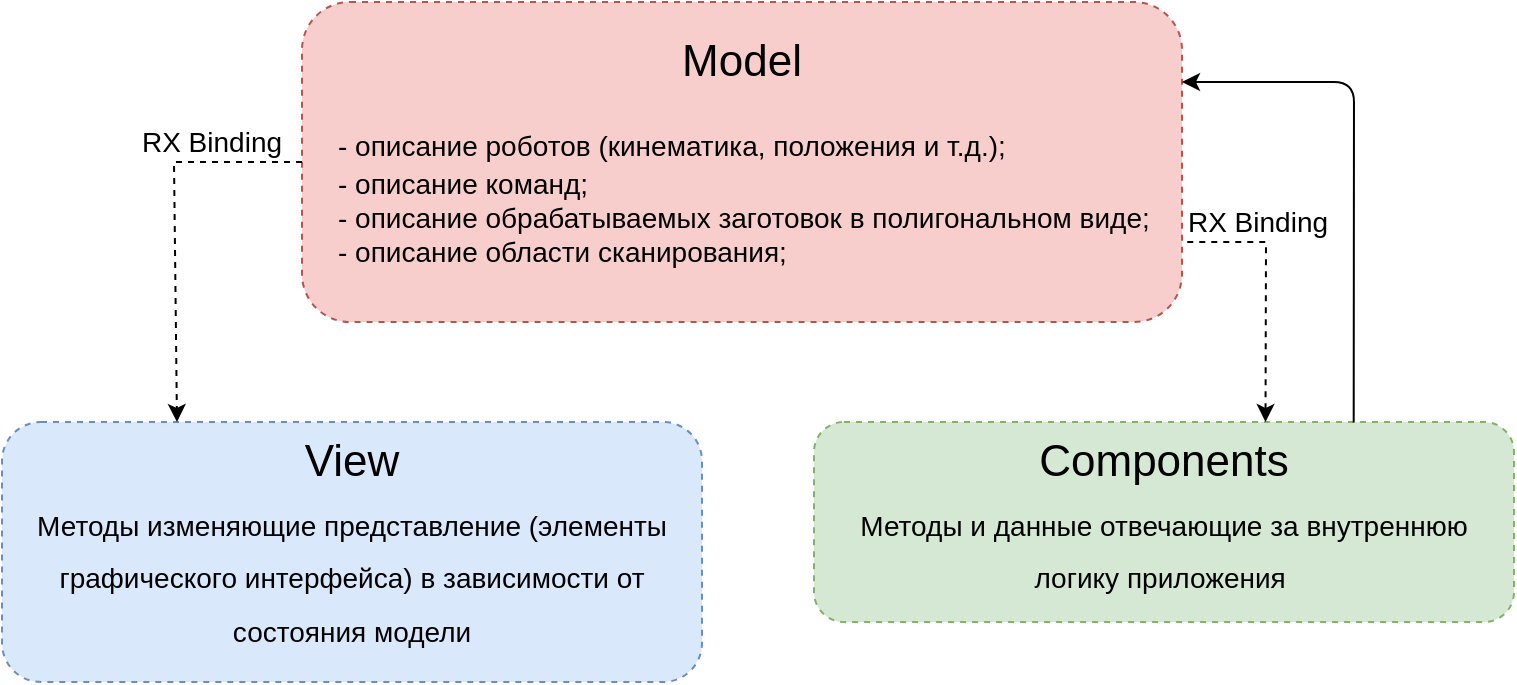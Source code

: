 <mxfile version="13.9.8" type="github">
  <diagram id="cun0R81KD2xrrdPtLENM" name="Page-1">
    <mxGraphModel dx="865" dy="436" grid="1" gridSize="10" guides="1" tooltips="1" connect="1" arrows="1" fold="1" page="1" pageScale="1" pageWidth="827" pageHeight="1169" math="0" shadow="0">
      <root>
        <mxCell id="0" />
        <mxCell id="1" parent="0" />
        <mxCell id="L10yqWbwLbxvtbt3anjW-1" value="" style="rounded=1;whiteSpace=wrap;html=1;dashed=1;fillColor=#f8cecc;strokeColor=#b85450;" vertex="1" parent="1">
          <mxGeometry x="194" y="90" width="440" height="160" as="geometry" />
        </mxCell>
        <mxCell id="L10yqWbwLbxvtbt3anjW-2" value="Model" style="text;html=1;strokeColor=none;fillColor=none;align=center;verticalAlign=middle;whiteSpace=wrap;rounded=0;dashed=1;fontSize=22;" vertex="1" parent="1">
          <mxGeometry x="394" y="110" width="40" height="20" as="geometry" />
        </mxCell>
        <mxCell id="L10yqWbwLbxvtbt3anjW-3" value="&lt;font style=&quot;font-size: 14px&quot;&gt;- описание роботов (кинематика, положения и т.д.);&lt;br&gt;&lt;/font&gt;&lt;div style=&quot;font-size: 14px&quot;&gt;&lt;span&gt;&lt;font style=&quot;font-size: 14px&quot;&gt;- описание команд;&lt;/font&gt;&lt;/span&gt;&lt;/div&gt;&lt;div style=&quot;font-size: 14px&quot;&gt;&lt;font style=&quot;font-size: 14px&quot;&gt;- описание обрабатываемых заготовок в полигональном виде;&lt;/font&gt;&lt;/div&gt;&lt;div style=&quot;font-size: 14px&quot;&gt;&lt;font style=&quot;font-size: 14px&quot;&gt;- описание области сканирования;&lt;/font&gt;&lt;/div&gt;" style="text;html=1;strokeColor=none;fillColor=none;align=left;verticalAlign=top;whiteSpace=wrap;rounded=0;dashed=1;fontSize=22;" vertex="1" parent="1">
          <mxGeometry x="210" y="140" width="410" height="100" as="geometry" />
        </mxCell>
        <mxCell id="L10yqWbwLbxvtbt3anjW-4" value="" style="rounded=1;whiteSpace=wrap;html=1;dashed=1;fontSize=22;align=left;fillColor=#dae8fc;strokeColor=#6c8ebf;" vertex="1" parent="1">
          <mxGeometry x="44" y="300" width="350" height="130" as="geometry" />
        </mxCell>
        <mxCell id="L10yqWbwLbxvtbt3anjW-7" value="View" style="text;html=1;strokeColor=none;fillColor=none;align=center;verticalAlign=middle;whiteSpace=wrap;rounded=0;dashed=1;fontSize=22;" vertex="1" parent="1">
          <mxGeometry x="199" y="310" width="40" height="20" as="geometry" />
        </mxCell>
        <mxCell id="L10yqWbwLbxvtbt3anjW-9" value="&lt;span style=&quot;font-size: 14px&quot;&gt;Методы изменяющие представление (элементы графического интерфейса) в зависимости от состояния модели&lt;br&gt;&lt;/span&gt;" style="text;html=1;strokeColor=none;fillColor=none;align=center;verticalAlign=top;whiteSpace=wrap;rounded=0;dashed=1;fontSize=22;" vertex="1" parent="1">
          <mxGeometry x="56" y="330" width="326" height="100" as="geometry" />
        </mxCell>
        <mxCell id="L10yqWbwLbxvtbt3anjW-10" value="" style="rounded=1;whiteSpace=wrap;html=1;dashed=1;fontSize=22;align=left;fillColor=#d5e8d4;strokeColor=#82b366;" vertex="1" parent="1">
          <mxGeometry x="450" y="300" width="350" height="100" as="geometry" />
        </mxCell>
        <mxCell id="L10yqWbwLbxvtbt3anjW-11" value="Components" style="text;html=1;strokeColor=none;fillColor=none;align=center;verticalAlign=middle;whiteSpace=wrap;rounded=0;dashed=1;fontSize=22;" vertex="1" parent="1">
          <mxGeometry x="605" y="310" width="40" height="20" as="geometry" />
        </mxCell>
        <mxCell id="L10yqWbwLbxvtbt3anjW-12" value="&lt;span style=&quot;font-size: 14px&quot;&gt;Методы и данные отвечающие за внутреннюю логику приложения&amp;nbsp;&lt;br&gt;&lt;/span&gt;" style="text;html=1;strokeColor=none;fillColor=none;align=center;verticalAlign=top;whiteSpace=wrap;rounded=0;dashed=1;fontSize=22;" vertex="1" parent="1">
          <mxGeometry x="462" y="330" width="326" height="60" as="geometry" />
        </mxCell>
        <mxCell id="L10yqWbwLbxvtbt3anjW-16" value="" style="endArrow=classic;html=1;fontSize=22;entryX=0.25;entryY=0;entryDx=0;entryDy=0;exitX=0;exitY=0.5;exitDx=0;exitDy=0;rounded=0;dashed=1;" edge="1" parent="1" source="L10yqWbwLbxvtbt3anjW-1" target="L10yqWbwLbxvtbt3anjW-4">
          <mxGeometry width="50" height="50" relative="1" as="geometry">
            <mxPoint x="120" y="250" as="sourcePoint" />
            <mxPoint x="170" y="200" as="targetPoint" />
            <Array as="points">
              <mxPoint x="130" y="170" />
            </Array>
          </mxGeometry>
        </mxCell>
        <mxCell id="L10yqWbwLbxvtbt3anjW-17" value="" style="endArrow=none;html=1;dashed=1;fontSize=22;exitX=0.645;exitY=0;exitDx=0;exitDy=0;exitPerimeter=0;entryX=1;entryY=0.75;entryDx=0;entryDy=0;endFill=0;startArrow=classic;startFill=1;rounded=0;" edge="1" parent="1" source="L10yqWbwLbxvtbt3anjW-10" target="L10yqWbwLbxvtbt3anjW-1">
          <mxGeometry width="50" height="50" relative="1" as="geometry">
            <mxPoint x="690" y="260" as="sourcePoint" />
            <mxPoint x="650" y="200" as="targetPoint" />
            <Array as="points">
              <mxPoint x="676" y="210" />
            </Array>
          </mxGeometry>
        </mxCell>
        <mxCell id="L10yqWbwLbxvtbt3anjW-18" value="" style="endArrow=classic;html=1;fontSize=22;entryX=1;entryY=0.25;entryDx=0;entryDy=0;exitX=0.771;exitY=0.002;exitDx=0;exitDy=0;exitPerimeter=0;" edge="1" parent="1" source="L10yqWbwLbxvtbt3anjW-10" target="L10yqWbwLbxvtbt3anjW-1">
          <mxGeometry width="50" height="50" relative="1" as="geometry">
            <mxPoint x="720" y="298" as="sourcePoint" />
            <mxPoint x="790" y="200" as="targetPoint" />
            <Array as="points">
              <mxPoint x="720" y="130" />
            </Array>
          </mxGeometry>
        </mxCell>
        <mxCell id="L10yqWbwLbxvtbt3anjW-19" value="RX Binding" style="text;html=1;strokeColor=none;fillColor=none;align=center;verticalAlign=middle;whiteSpace=wrap;rounded=0;dashed=1;fontSize=14;" vertex="1" parent="1">
          <mxGeometry x="104" y="150" width="90" height="20" as="geometry" />
        </mxCell>
        <mxCell id="L10yqWbwLbxvtbt3anjW-20" value="RX Binding" style="text;html=1;strokeColor=none;fillColor=none;align=center;verticalAlign=middle;whiteSpace=wrap;rounded=0;dashed=1;fontSize=14;" vertex="1" parent="1">
          <mxGeometry x="634" y="190" width="76" height="20" as="geometry" />
        </mxCell>
      </root>
    </mxGraphModel>
  </diagram>
</mxfile>
